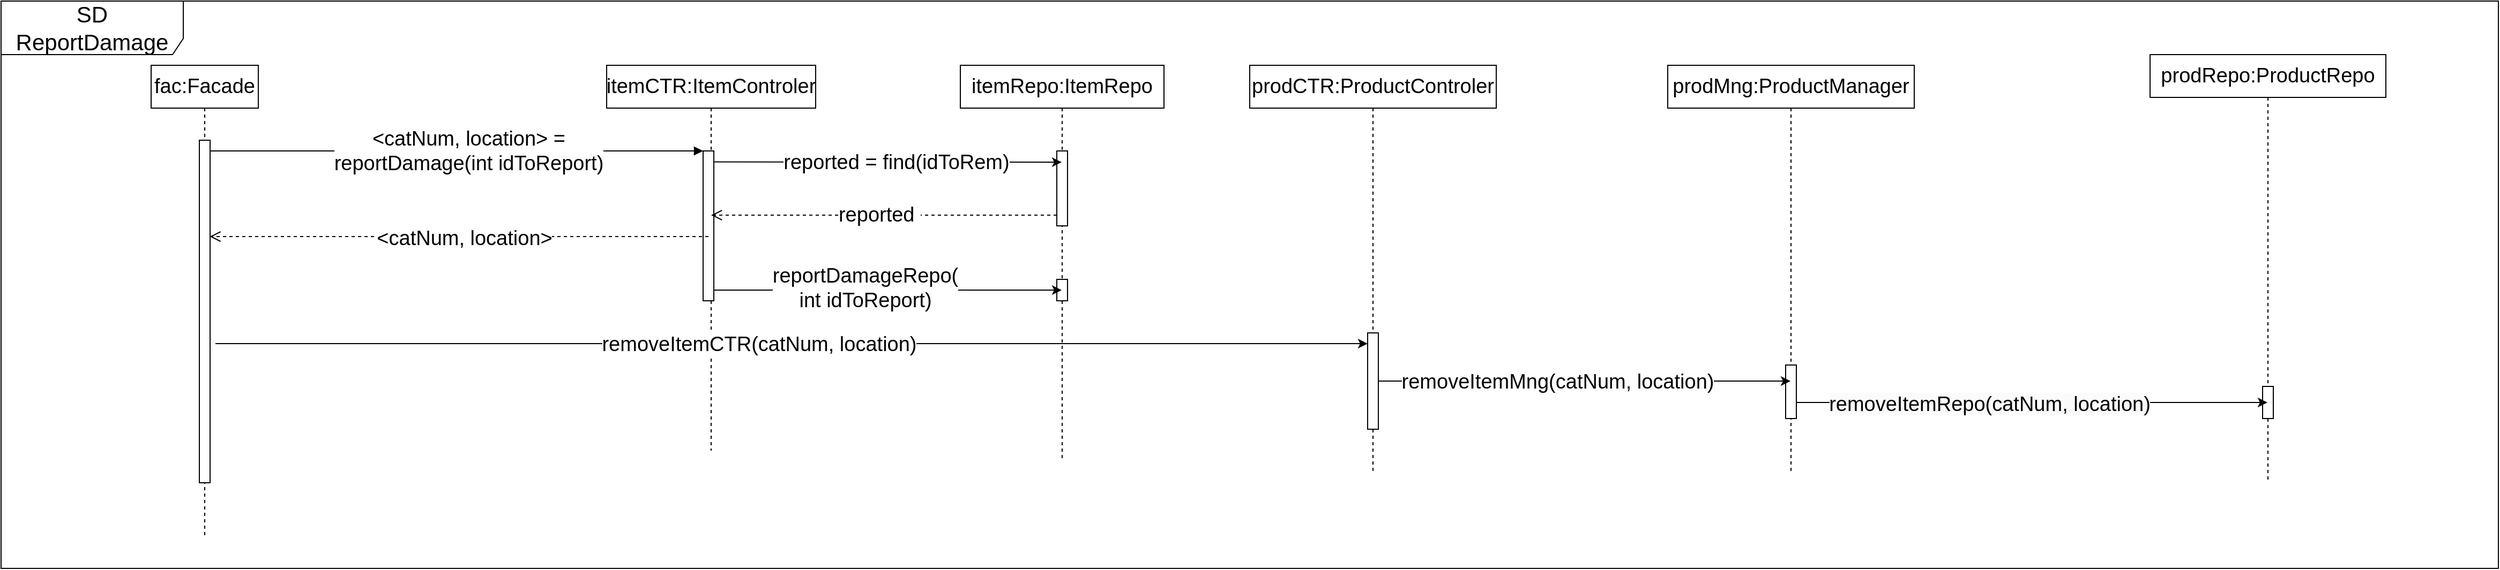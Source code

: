 <mxfile version="24.6.4" type="github">
  <diagram name="‫עמוד-1‬" id="W57Ox8OYw4IPScbJd-bu">
    <mxGraphModel dx="1311" dy="647" grid="1" gridSize="10" guides="1" tooltips="1" connect="1" arrows="1" fold="1" page="1" pageScale="1" pageWidth="827" pageHeight="1169" math="0" shadow="0">
      <root>
        <mxCell id="0" />
        <mxCell id="1" parent="0" />
        <mxCell id="9LHFyaqQ0Hd4tLlGStSE-1" value="itemCTR:ItemControler" style="shape=umlLifeline;perimeter=lifelinePerimeter;whiteSpace=wrap;html=1;container=0;dropTarget=0;collapsible=0;recursiveResize=0;outlineConnect=0;portConstraint=eastwest;newEdgeStyle={&quot;edgeStyle&quot;:&quot;elbowEdgeStyle&quot;,&quot;elbow&quot;:&quot;vertical&quot;,&quot;curved&quot;:0,&quot;rounded&quot;:0};fontSize=19;" parent="1" vertex="1">
          <mxGeometry x="605" y="80" width="195" height="360" as="geometry" />
        </mxCell>
        <mxCell id="9LHFyaqQ0Hd4tLlGStSE-2" value="" style="html=1;points=[];perimeter=orthogonalPerimeter;outlineConnect=0;targetShapes=umlLifeline;portConstraint=eastwest;newEdgeStyle={&quot;edgeStyle&quot;:&quot;elbowEdgeStyle&quot;,&quot;elbow&quot;:&quot;vertical&quot;,&quot;curved&quot;:0,&quot;rounded&quot;:0};fontSize=19;" parent="9LHFyaqQ0Hd4tLlGStSE-1" vertex="1">
          <mxGeometry x="90" y="80" width="10" height="140" as="geometry" />
        </mxCell>
        <mxCell id="9LHFyaqQ0Hd4tLlGStSE-3" value="" style="html=1;verticalAlign=bottom;endArrow=block;edgeStyle=elbowEdgeStyle;elbow=vertical;curved=0;rounded=0;fontSize=19;" parent="1" target="9LHFyaqQ0Hd4tLlGStSE-2" edge="1">
          <mxGeometry relative="1" as="geometry">
            <mxPoint x="230.0" y="160" as="sourcePoint" />
            <Array as="points">
              <mxPoint x="325" y="160" />
            </Array>
          </mxGeometry>
        </mxCell>
        <mxCell id="9LHFyaqQ0Hd4tLlGStSE-4" value="&amp;lt;catNum, location&amp;gt; =&lt;br&gt;reportDamage(int idToReport) " style="edgeLabel;html=1;align=center;verticalAlign=middle;resizable=0;points=[];fontSize=19;" parent="9LHFyaqQ0Hd4tLlGStSE-3" vertex="1" connectable="0">
          <mxGeometry x="0.057" relative="1" as="geometry">
            <mxPoint as="offset" />
          </mxGeometry>
        </mxCell>
        <mxCell id="9LHFyaqQ0Hd4tLlGStSE-5" value="itemRepo:ItemRepo" style="shape=umlLifeline;perimeter=lifelinePerimeter;whiteSpace=wrap;html=1;container=0;dropTarget=0;collapsible=0;recursiveResize=0;outlineConnect=0;portConstraint=eastwest;newEdgeStyle={&quot;edgeStyle&quot;:&quot;elbowEdgeStyle&quot;,&quot;elbow&quot;:&quot;vertical&quot;,&quot;curved&quot;:0,&quot;rounded&quot;:0};fontSize=19;" parent="1" vertex="1">
          <mxGeometry x="935" y="80" width="190" height="370" as="geometry" />
        </mxCell>
        <mxCell id="9LHFyaqQ0Hd4tLlGStSE-6" value="" style="html=1;points=[];perimeter=orthogonalPerimeter;outlineConnect=0;targetShapes=umlLifeline;portConstraint=eastwest;newEdgeStyle={&quot;edgeStyle&quot;:&quot;elbowEdgeStyle&quot;,&quot;elbow&quot;:&quot;vertical&quot;,&quot;curved&quot;:0,&quot;rounded&quot;:0};fontSize=19;" parent="9LHFyaqQ0Hd4tLlGStSE-5" vertex="1">
          <mxGeometry x="90" y="80" width="10" height="70" as="geometry" />
        </mxCell>
        <mxCell id="9LHFyaqQ0Hd4tLlGStSE-7" value="" style="html=1;points=[];perimeter=orthogonalPerimeter;outlineConnect=0;targetShapes=umlLifeline;portConstraint=eastwest;newEdgeStyle={&quot;edgeStyle&quot;:&quot;elbowEdgeStyle&quot;,&quot;elbow&quot;:&quot;vertical&quot;,&quot;curved&quot;:0,&quot;rounded&quot;:0};fontSize=19;" parent="9LHFyaqQ0Hd4tLlGStSE-5" vertex="1">
          <mxGeometry x="90" y="200" width="10" height="20" as="geometry" />
        </mxCell>
        <mxCell id="9LHFyaqQ0Hd4tLlGStSE-8" style="edgeStyle=elbowEdgeStyle;rounded=0;orthogonalLoop=1;jettySize=auto;html=1;elbow=vertical;curved=0;fontSize=19;" parent="1" edge="1">
          <mxGeometry relative="1" as="geometry">
            <mxPoint x="705" y="290.001" as="sourcePoint" />
            <mxPoint x="1029.5" y="290.069" as="targetPoint" />
          </mxGeometry>
        </mxCell>
        <mxCell id="9LHFyaqQ0Hd4tLlGStSE-9" value="reportDamageRepo(&lt;div&gt;int idToReport) &lt;/div&gt;" style="edgeLabel;html=1;align=center;verticalAlign=middle;resizable=0;points=[];fontSize=19;" parent="9LHFyaqQ0Hd4tLlGStSE-8" vertex="1" connectable="0">
          <mxGeometry x="-0.13" y="2" relative="1" as="geometry">
            <mxPoint as="offset" />
          </mxGeometry>
        </mxCell>
        <mxCell id="9LHFyaqQ0Hd4tLlGStSE-10" style="edgeStyle=elbowEdgeStyle;rounded=0;orthogonalLoop=1;jettySize=auto;html=1;elbow=vertical;curved=0;fontSize=19;" parent="1" edge="1">
          <mxGeometry relative="1" as="geometry">
            <mxPoint x="705" y="170.281" as="sourcePoint" />
            <mxPoint x="1029.5" y="170.281" as="targetPoint" />
          </mxGeometry>
        </mxCell>
        <mxCell id="9LHFyaqQ0Hd4tLlGStSE-11" value="reported = find(idToRem)" style="edgeLabel;html=1;align=center;verticalAlign=middle;resizable=0;points=[];fontSize=19;" parent="9LHFyaqQ0Hd4tLlGStSE-10" vertex="1" connectable="0">
          <mxGeometry x="-0.072" y="-1" relative="1" as="geometry">
            <mxPoint x="19" y="-1" as="offset" />
          </mxGeometry>
        </mxCell>
        <mxCell id="9LHFyaqQ0Hd4tLlGStSE-12" value="" style="html=1;verticalAlign=bottom;endArrow=open;dashed=1;endSize=8;curved=0;rounded=0;fontSize=19;" parent="1" target="9LHFyaqQ0Hd4tLlGStSE-1" edge="1">
          <mxGeometry relative="1" as="geometry">
            <mxPoint x="1025" y="220" as="sourcePoint" />
            <mxPoint x="945" y="220" as="targetPoint" />
          </mxGeometry>
        </mxCell>
        <mxCell id="9LHFyaqQ0Hd4tLlGStSE-13" value="reported&amp;nbsp;" style="edgeLabel;html=1;align=center;verticalAlign=middle;resizable=0;points=[];fontSize=19;" parent="9LHFyaqQ0Hd4tLlGStSE-12" vertex="1" connectable="0">
          <mxGeometry x="0.031" relative="1" as="geometry">
            <mxPoint as="offset" />
          </mxGeometry>
        </mxCell>
        <mxCell id="9LHFyaqQ0Hd4tLlGStSE-14" value="" style="html=1;verticalAlign=bottom;endArrow=open;dashed=1;endSize=8;curved=0;rounded=0;fontSize=19;" parent="1" edge="1">
          <mxGeometry relative="1" as="geometry">
            <mxPoint x="700" y="240" as="sourcePoint" />
            <mxPoint x="234.667" y="240" as="targetPoint" />
          </mxGeometry>
        </mxCell>
        <mxCell id="9LHFyaqQ0Hd4tLlGStSE-15" value="&amp;lt;catNum, location&amp;gt;" style="edgeLabel;html=1;align=center;verticalAlign=middle;resizable=0;points=[];fontSize=19;" parent="9LHFyaqQ0Hd4tLlGStSE-14" vertex="1" connectable="0">
          <mxGeometry x="-0.019" y="2" relative="1" as="geometry">
            <mxPoint as="offset" />
          </mxGeometry>
        </mxCell>
        <mxCell id="9LHFyaqQ0Hd4tLlGStSE-16" value="prodCTR:ProductControler" style="shape=umlLifeline;perimeter=lifelinePerimeter;whiteSpace=wrap;html=1;container=0;dropTarget=0;collapsible=0;recursiveResize=0;outlineConnect=0;portConstraint=eastwest;newEdgeStyle={&quot;edgeStyle&quot;:&quot;elbowEdgeStyle&quot;,&quot;elbow&quot;:&quot;vertical&quot;,&quot;curved&quot;:0,&quot;rounded&quot;:0};fontSize=19;" parent="1" vertex="1">
          <mxGeometry x="1205" y="80" width="230" height="380" as="geometry" />
        </mxCell>
        <mxCell id="9LHFyaqQ0Hd4tLlGStSE-17" value="" style="html=1;points=[];perimeter=orthogonalPerimeter;outlineConnect=0;targetShapes=umlLifeline;portConstraint=eastwest;newEdgeStyle={&quot;edgeStyle&quot;:&quot;elbowEdgeStyle&quot;,&quot;elbow&quot;:&quot;vertical&quot;,&quot;curved&quot;:0,&quot;rounded&quot;:0};fontSize=19;" parent="9LHFyaqQ0Hd4tLlGStSE-16" vertex="1">
          <mxGeometry x="110" y="250" width="10" height="90" as="geometry" />
        </mxCell>
        <mxCell id="9LHFyaqQ0Hd4tLlGStSE-18" style="edgeStyle=elbowEdgeStyle;rounded=0;orthogonalLoop=1;jettySize=auto;html=1;elbow=vertical;curved=0;fontSize=19;" parent="1" target="9LHFyaqQ0Hd4tLlGStSE-17" edge="1">
          <mxGeometry relative="1" as="geometry">
            <mxPoint x="240" y="340" as="sourcePoint" />
            <mxPoint x="1299.5" y="339.997" as="targetPoint" />
            <Array as="points">
              <mxPoint x="390" y="340" />
            </Array>
          </mxGeometry>
        </mxCell>
        <mxCell id="9LHFyaqQ0Hd4tLlGStSE-19" value="removeItemCTR(catNum, location) " style="edgeLabel;html=1;align=center;verticalAlign=middle;resizable=0;points=[];fontSize=19;" parent="9LHFyaqQ0Hd4tLlGStSE-18" vertex="1" connectable="0">
          <mxGeometry x="-0.057" y="-1" relative="1" as="geometry">
            <mxPoint as="offset" />
          </mxGeometry>
        </mxCell>
        <mxCell id="9LHFyaqQ0Hd4tLlGStSE-20" value="prodMng:ProductManager" style="shape=umlLifeline;perimeter=lifelinePerimeter;whiteSpace=wrap;html=1;container=0;dropTarget=0;collapsible=0;recursiveResize=0;outlineConnect=0;portConstraint=eastwest;newEdgeStyle={&quot;edgeStyle&quot;:&quot;elbowEdgeStyle&quot;,&quot;elbow&quot;:&quot;vertical&quot;,&quot;curved&quot;:0,&quot;rounded&quot;:0};fontSize=19;" parent="1" vertex="1">
          <mxGeometry x="1595" y="80" width="230" height="380" as="geometry" />
        </mxCell>
        <mxCell id="9LHFyaqQ0Hd4tLlGStSE-21" value="" style="html=1;points=[];perimeter=orthogonalPerimeter;outlineConnect=0;targetShapes=umlLifeline;portConstraint=eastwest;newEdgeStyle={&quot;edgeStyle&quot;:&quot;elbowEdgeStyle&quot;,&quot;elbow&quot;:&quot;vertical&quot;,&quot;curved&quot;:0,&quot;rounded&quot;:0};fontSize=19;" parent="9LHFyaqQ0Hd4tLlGStSE-20" vertex="1">
          <mxGeometry x="110" y="280" width="10" height="50" as="geometry" />
        </mxCell>
        <mxCell id="9LHFyaqQ0Hd4tLlGStSE-22" style="edgeStyle=elbowEdgeStyle;rounded=0;orthogonalLoop=1;jettySize=auto;html=1;elbow=vertical;curved=0;fontSize=19;" parent="1" target="9LHFyaqQ0Hd4tLlGStSE-20" edge="1">
          <mxGeometry relative="1" as="geometry">
            <mxPoint x="1345" y="375" as="sourcePoint" />
            <Array as="points">
              <mxPoint x="1325" y="375" />
            </Array>
          </mxGeometry>
        </mxCell>
        <mxCell id="9LHFyaqQ0Hd4tLlGStSE-23" value="removeItemMng(catNum, location)" style="edgeLabel;html=1;align=center;verticalAlign=middle;resizable=0;points=[];fontSize=19;" parent="9LHFyaqQ0Hd4tLlGStSE-22" vertex="1" connectable="0">
          <mxGeometry x="-0.077" y="-1" relative="1" as="geometry">
            <mxPoint as="offset" />
          </mxGeometry>
        </mxCell>
        <mxCell id="9LHFyaqQ0Hd4tLlGStSE-24" value="prodRepo:ProductRepo" style="shape=umlLifeline;perimeter=lifelinePerimeter;whiteSpace=wrap;html=1;container=0;dropTarget=0;collapsible=0;recursiveResize=0;outlineConnect=0;portConstraint=eastwest;newEdgeStyle={&quot;edgeStyle&quot;:&quot;elbowEdgeStyle&quot;,&quot;elbow&quot;:&quot;vertical&quot;,&quot;curved&quot;:0,&quot;rounded&quot;:0};fontSize=19;" parent="1" vertex="1">
          <mxGeometry x="2045" y="70" width="220" height="400" as="geometry" />
        </mxCell>
        <mxCell id="9LHFyaqQ0Hd4tLlGStSE-25" value="" style="html=1;points=[];perimeter=orthogonalPerimeter;outlineConnect=0;targetShapes=umlLifeline;portConstraint=eastwest;newEdgeStyle={&quot;edgeStyle&quot;:&quot;elbowEdgeStyle&quot;,&quot;elbow&quot;:&quot;vertical&quot;,&quot;curved&quot;:0,&quot;rounded&quot;:0};fontSize=19;" parent="9LHFyaqQ0Hd4tLlGStSE-24" vertex="1">
          <mxGeometry x="105" y="310" width="10" height="30" as="geometry" />
        </mxCell>
        <mxCell id="9LHFyaqQ0Hd4tLlGStSE-26" style="edgeStyle=elbowEdgeStyle;rounded=0;orthogonalLoop=1;jettySize=auto;html=1;elbow=vertical;curved=0;fontSize=19;" parent="1" target="9LHFyaqQ0Hd4tLlGStSE-24" edge="1">
          <mxGeometry relative="1" as="geometry">
            <mxPoint x="1755" y="395" as="sourcePoint" />
            <Array as="points">
              <mxPoint x="1715" y="395" />
            </Array>
          </mxGeometry>
        </mxCell>
        <mxCell id="9LHFyaqQ0Hd4tLlGStSE-27" value="&lt;span style=&quot;font-size: 19px; background-color: rgb(251, 251, 251);&quot;&gt;removeItemRepo(catNum, location)&lt;/span&gt;" style="edgeLabel;html=1;align=center;verticalAlign=middle;resizable=0;points=[];fontSize=19;" parent="9LHFyaqQ0Hd4tLlGStSE-26" vertex="1" connectable="0">
          <mxGeometry x="-0.085" y="-2" relative="1" as="geometry">
            <mxPoint as="offset" />
          </mxGeometry>
        </mxCell>
        <mxCell id="9LHFyaqQ0Hd4tLlGStSE-28" value="fac:Facade" style="shape=umlLifeline;perimeter=lifelinePerimeter;whiteSpace=wrap;html=1;container=0;dropTarget=0;collapsible=0;recursiveResize=0;outlineConnect=0;portConstraint=eastwest;newEdgeStyle={&quot;edgeStyle&quot;:&quot;elbowEdgeStyle&quot;,&quot;elbow&quot;:&quot;vertical&quot;,&quot;curved&quot;:0,&quot;rounded&quot;:0};fontSize=19;" parent="1" vertex="1">
          <mxGeometry x="180" y="80" width="100" height="440" as="geometry" />
        </mxCell>
        <mxCell id="9LHFyaqQ0Hd4tLlGStSE-29" value="" style="html=1;points=[];perimeter=orthogonalPerimeter;outlineConnect=0;targetShapes=umlLifeline;portConstraint=eastwest;newEdgeStyle={&quot;edgeStyle&quot;:&quot;elbowEdgeStyle&quot;,&quot;elbow&quot;:&quot;vertical&quot;,&quot;curved&quot;:0,&quot;rounded&quot;:0};fontSize=19;" parent="9LHFyaqQ0Hd4tLlGStSE-28" vertex="1">
          <mxGeometry x="45" y="70" width="10" height="320" as="geometry" />
        </mxCell>
        <mxCell id="9LHFyaqQ0Hd4tLlGStSE-30" value="&lt;font style=&quot;font-size: 21px;&quot;&gt;SD ReportDamage&lt;/font&gt;" style="shape=umlFrame;whiteSpace=wrap;html=1;pointerEvents=0;width=170;height=50;" parent="1" vertex="1">
          <mxGeometry x="40" y="20" width="2330" height="530" as="geometry" />
        </mxCell>
      </root>
    </mxGraphModel>
  </diagram>
</mxfile>
